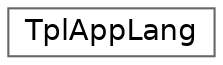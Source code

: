 digraph "Graphical Class Hierarchy"
{
 // LATEX_PDF_SIZE
  bgcolor="transparent";
  edge [fontname=Helvetica,fontsize=14,labelfontname=Helvetica,labelfontsize=14];
  node [fontname=Helvetica,fontsize=14,shape=box,height=0.2,width=0.4];
  rankdir="LR";
  Node0 [id="Node000000",label="TplAppLang",height=0.2,width=0.4,color="grey40", fillcolor="white", style="filled",URL="$dc/d2c/classTplAppLang.html",tooltip=" "];
}
